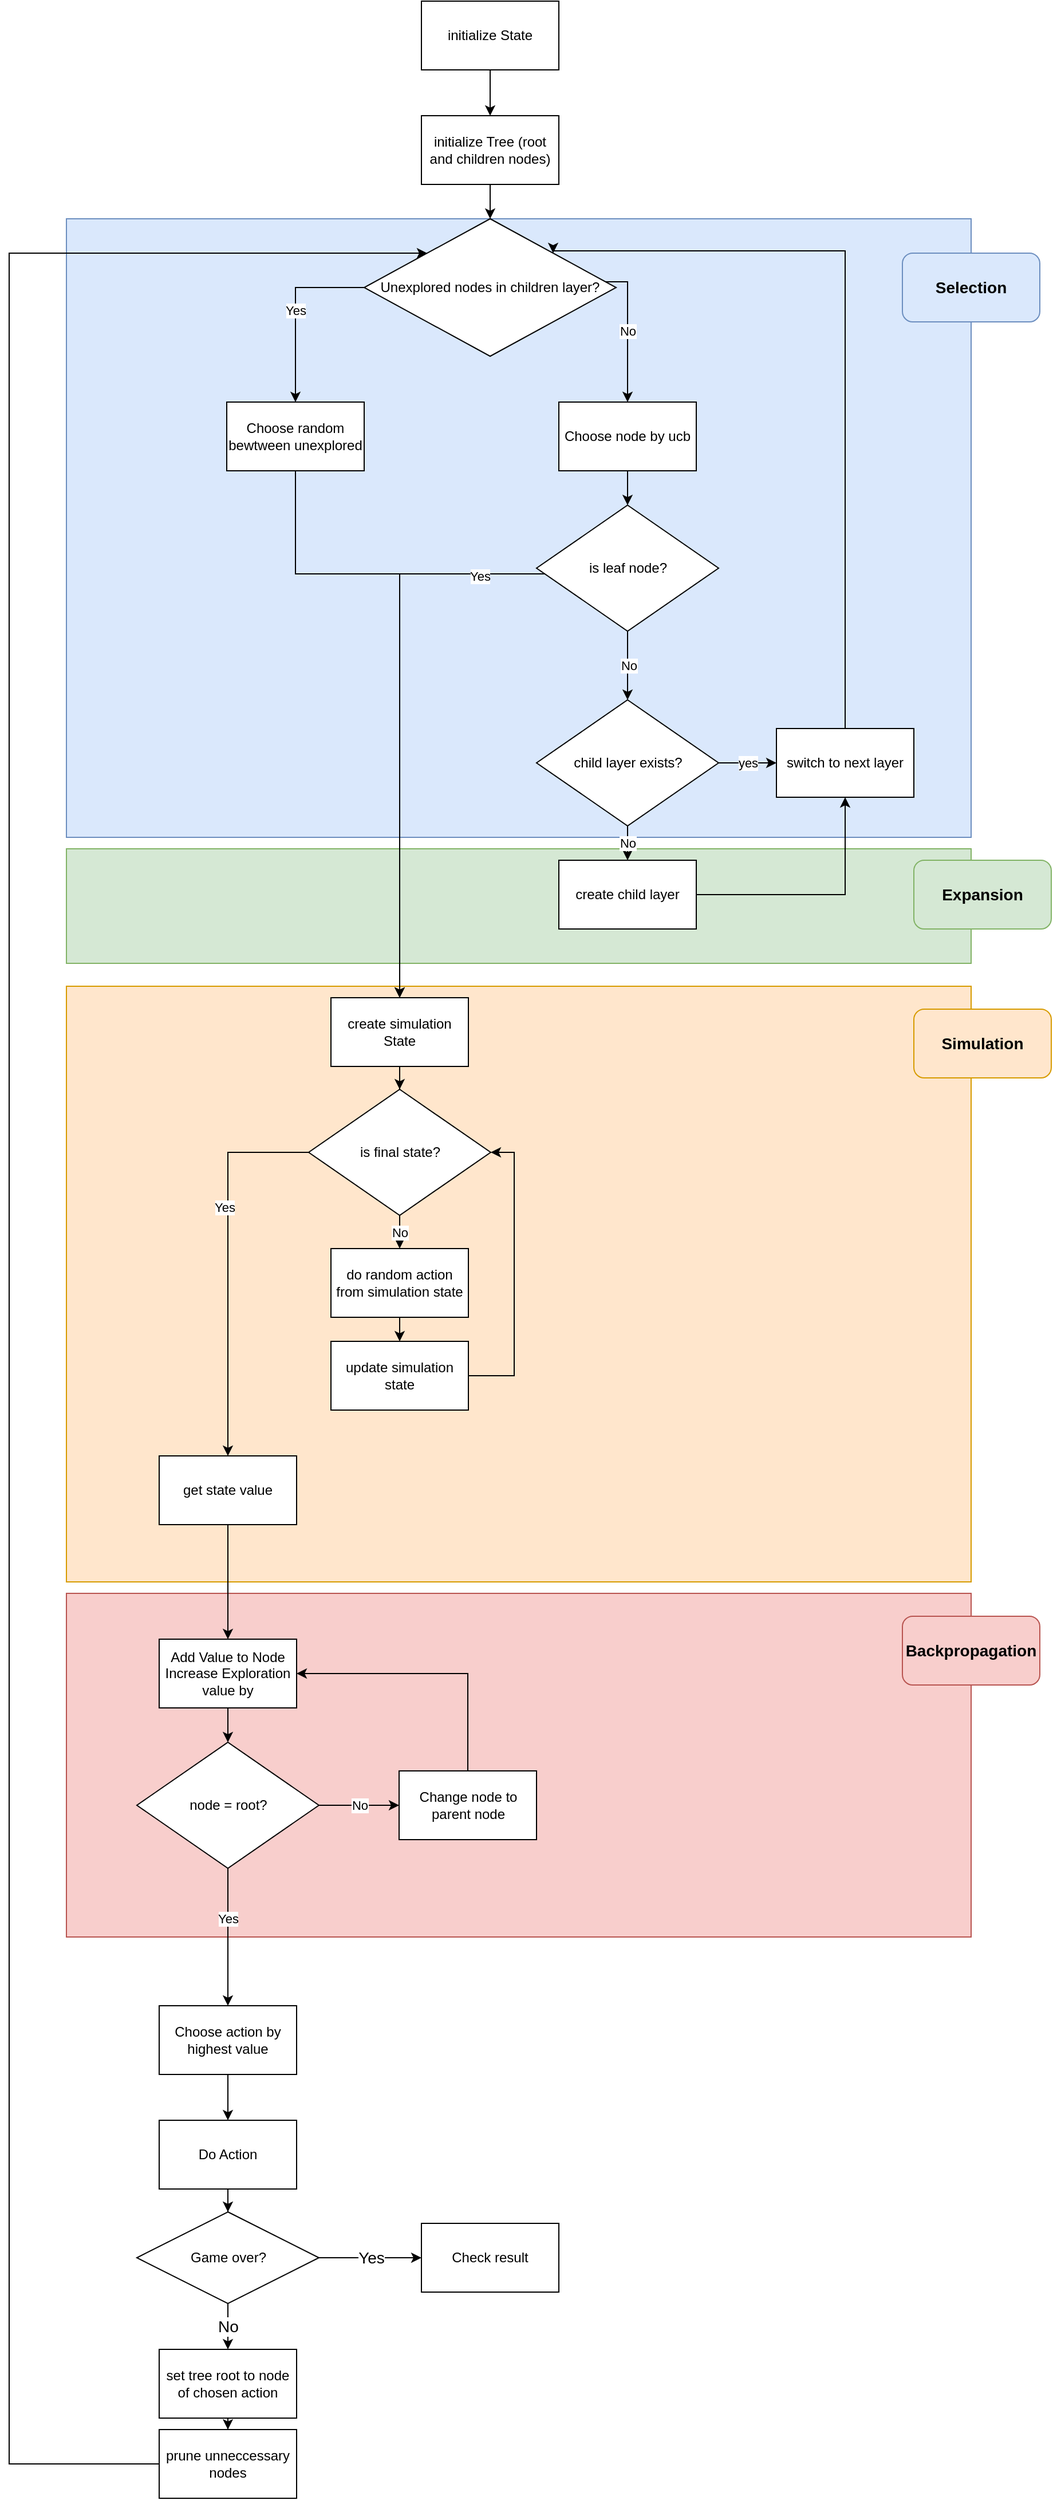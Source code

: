 <mxfile version="16.4.11" type="device"><diagram id="GZt6rUSexkIuv__psHQY" name="Seite-1"><mxGraphModel dx="2062" dy="1225" grid="1" gridSize="10" guides="1" tooltips="1" connect="1" arrows="1" fold="1" page="1" pageScale="1" pageWidth="827" pageHeight="1169" math="0" shadow="0"><root><mxCell id="0"/><mxCell id="1" parent="0"/><mxCell id="sc5e-VYaShCceIiMGVrR-48" value="" style="rounded=0;whiteSpace=wrap;html=1;fillColor=#f8cecc;strokeColor=#b85450;" vertex="1" parent="1"><mxGeometry x="850" y="1410" width="790" height="300" as="geometry"/></mxCell><mxCell id="sc5e-VYaShCceIiMGVrR-40" value="" style="rounded=0;whiteSpace=wrap;html=1;fillColor=#ffe6cc;strokeColor=#d79b00;" vertex="1" parent="1"><mxGeometry x="850" y="880" width="790" height="520" as="geometry"/></mxCell><mxCell id="sc5e-VYaShCceIiMGVrR-23" value="" style="rounded=0;whiteSpace=wrap;html=1;fillColor=#d5e8d4;strokeColor=#82b366;" vertex="1" parent="1"><mxGeometry x="850" y="760" width="790" height="100" as="geometry"/></mxCell><mxCell id="sc5e-VYaShCceIiMGVrR-22" value="" style="rounded=0;whiteSpace=wrap;html=1;fillColor=#dae8fc;strokeColor=#6c8ebf;" vertex="1" parent="1"><mxGeometry x="850" y="210" width="790" height="540" as="geometry"/></mxCell><mxCell id="sc5e-VYaShCceIiMGVrR-3" style="edgeStyle=orthogonalEdgeStyle;rounded=0;orthogonalLoop=1;jettySize=auto;html=1;entryX=0.5;entryY=0;entryDx=0;entryDy=0;" edge="1" parent="1" source="sc5e-VYaShCceIiMGVrR-1" target="sc5e-VYaShCceIiMGVrR-2"><mxGeometry relative="1" as="geometry"/></mxCell><mxCell id="sc5e-VYaShCceIiMGVrR-1" value="initialize State" style="rounded=0;whiteSpace=wrap;html=1;" vertex="1" parent="1"><mxGeometry x="1160" y="20" width="120" height="60" as="geometry"/></mxCell><mxCell id="sc5e-VYaShCceIiMGVrR-5" style="edgeStyle=orthogonalEdgeStyle;rounded=0;orthogonalLoop=1;jettySize=auto;html=1;entryX=0.5;entryY=0;entryDx=0;entryDy=0;" edge="1" parent="1" source="sc5e-VYaShCceIiMGVrR-2" target="sc5e-VYaShCceIiMGVrR-4"><mxGeometry relative="1" as="geometry"/></mxCell><mxCell id="sc5e-VYaShCceIiMGVrR-2" value="initialize Tree (root and children nodes)" style="rounded=0;whiteSpace=wrap;html=1;" vertex="1" parent="1"><mxGeometry x="1160" y="120" width="120" height="60" as="geometry"/></mxCell><mxCell id="sc5e-VYaShCceIiMGVrR-7" value="No" style="edgeStyle=orthogonalEdgeStyle;rounded=0;orthogonalLoop=1;jettySize=auto;html=1;" edge="1" parent="1" source="sc5e-VYaShCceIiMGVrR-4" target="sc5e-VYaShCceIiMGVrR-6"><mxGeometry relative="1" as="geometry"><Array as="points"><mxPoint x="1340" y="265"/></Array></mxGeometry></mxCell><mxCell id="sc5e-VYaShCceIiMGVrR-20" value="Yes" style="edgeStyle=orthogonalEdgeStyle;rounded=0;orthogonalLoop=1;jettySize=auto;html=1;entryX=0.5;entryY=0;entryDx=0;entryDy=0;" edge="1" parent="1" source="sc5e-VYaShCceIiMGVrR-4" target="sc5e-VYaShCceIiMGVrR-19"><mxGeometry relative="1" as="geometry"><Array as="points"><mxPoint x="1050" y="270"/></Array></mxGeometry></mxCell><mxCell id="sc5e-VYaShCceIiMGVrR-4" value="Unexplored nodes in children layer?" style="rhombus;whiteSpace=wrap;html=1;" vertex="1" parent="1"><mxGeometry x="1110" y="210" width="220" height="120" as="geometry"/></mxCell><mxCell id="sc5e-VYaShCceIiMGVrR-9" style="edgeStyle=orthogonalEdgeStyle;rounded=0;orthogonalLoop=1;jettySize=auto;html=1;entryX=0.5;entryY=0;entryDx=0;entryDy=0;" edge="1" parent="1" source="sc5e-VYaShCceIiMGVrR-6" target="sc5e-VYaShCceIiMGVrR-8"><mxGeometry relative="1" as="geometry"/></mxCell><mxCell id="sc5e-VYaShCceIiMGVrR-6" value="Choose node by ucb" style="rounded=0;whiteSpace=wrap;html=1;" vertex="1" parent="1"><mxGeometry x="1280" y="370" width="120" height="60" as="geometry"/></mxCell><mxCell id="sc5e-VYaShCceIiMGVrR-10" value="No" style="edgeStyle=orthogonalEdgeStyle;rounded=0;orthogonalLoop=1;jettySize=auto;html=1;" edge="1" parent="1" source="sc5e-VYaShCceIiMGVrR-8"><mxGeometry relative="1" as="geometry"><mxPoint x="1340" y="630" as="targetPoint"/></mxGeometry></mxCell><mxCell id="sc5e-VYaShCceIiMGVrR-26" style="edgeStyle=orthogonalEdgeStyle;rounded=0;orthogonalLoop=1;jettySize=auto;html=1;" edge="1" parent="1" source="sc5e-VYaShCceIiMGVrR-8" target="sc5e-VYaShCceIiMGVrR-24"><mxGeometry relative="1" as="geometry"><Array as="points"><mxPoint x="1141" y="520"/></Array></mxGeometry></mxCell><mxCell id="sc5e-VYaShCceIiMGVrR-28" value="Yes" style="edgeLabel;html=1;align=center;verticalAlign=middle;resizable=0;points=[];" vertex="1" connectable="0" parent="sc5e-VYaShCceIiMGVrR-26"><mxGeometry x="-0.766" y="2" relative="1" as="geometry"><mxPoint x="1" as="offset"/></mxGeometry></mxCell><mxCell id="sc5e-VYaShCceIiMGVrR-8" value="is leaf node?" style="rhombus;whiteSpace=wrap;html=1;" vertex="1" parent="1"><mxGeometry x="1260.5" y="460" width="159" height="110" as="geometry"/></mxCell><mxCell id="sc5e-VYaShCceIiMGVrR-14" value="No" style="edgeStyle=orthogonalEdgeStyle;rounded=0;orthogonalLoop=1;jettySize=auto;html=1;entryX=0.5;entryY=0;entryDx=0;entryDy=0;" edge="1" parent="1" source="sc5e-VYaShCceIiMGVrR-12" target="sc5e-VYaShCceIiMGVrR-13"><mxGeometry relative="1" as="geometry"/></mxCell><mxCell id="sc5e-VYaShCceIiMGVrR-17" value="yes" style="edgeStyle=orthogonalEdgeStyle;rounded=0;orthogonalLoop=1;jettySize=auto;html=1;entryX=0;entryY=0.5;entryDx=0;entryDy=0;" edge="1" parent="1" source="sc5e-VYaShCceIiMGVrR-12" target="sc5e-VYaShCceIiMGVrR-15"><mxGeometry relative="1" as="geometry"/></mxCell><mxCell id="sc5e-VYaShCceIiMGVrR-12" value="child layer exists?" style="rhombus;whiteSpace=wrap;html=1;" vertex="1" parent="1"><mxGeometry x="1260.5" y="630" width="159" height="110" as="geometry"/></mxCell><mxCell id="sc5e-VYaShCceIiMGVrR-16" style="edgeStyle=orthogonalEdgeStyle;rounded=0;orthogonalLoop=1;jettySize=auto;html=1;entryX=0.5;entryY=1;entryDx=0;entryDy=0;" edge="1" parent="1" source="sc5e-VYaShCceIiMGVrR-13" target="sc5e-VYaShCceIiMGVrR-15"><mxGeometry relative="1" as="geometry"/></mxCell><mxCell id="sc5e-VYaShCceIiMGVrR-13" value="create child layer" style="rounded=0;whiteSpace=wrap;html=1;" vertex="1" parent="1"><mxGeometry x="1280" y="770" width="120" height="60" as="geometry"/></mxCell><mxCell id="sc5e-VYaShCceIiMGVrR-18" style="edgeStyle=orthogonalEdgeStyle;rounded=0;orthogonalLoop=1;jettySize=auto;html=1;entryX=1;entryY=0;entryDx=0;entryDy=0;" edge="1" parent="1" source="sc5e-VYaShCceIiMGVrR-15" target="sc5e-VYaShCceIiMGVrR-4"><mxGeometry relative="1" as="geometry"><Array as="points"><mxPoint x="1530" y="238"/></Array></mxGeometry></mxCell><mxCell id="sc5e-VYaShCceIiMGVrR-15" value="switch to next layer" style="rounded=0;whiteSpace=wrap;html=1;" vertex="1" parent="1"><mxGeometry x="1470" y="655" width="120" height="60" as="geometry"/></mxCell><mxCell id="sc5e-VYaShCceIiMGVrR-25" style="edgeStyle=orthogonalEdgeStyle;rounded=0;orthogonalLoop=1;jettySize=auto;html=1;entryX=0.5;entryY=0;entryDx=0;entryDy=0;" edge="1" parent="1" source="sc5e-VYaShCceIiMGVrR-19" target="sc5e-VYaShCceIiMGVrR-24"><mxGeometry relative="1" as="geometry"><Array as="points"><mxPoint x="1050" y="520"/><mxPoint x="1141" y="520"/></Array></mxGeometry></mxCell><mxCell id="sc5e-VYaShCceIiMGVrR-19" value="Choose random bewtween unexplored" style="rounded=0;whiteSpace=wrap;html=1;" vertex="1" parent="1"><mxGeometry x="990" y="370" width="120" height="60" as="geometry"/></mxCell><mxCell id="sc5e-VYaShCceIiMGVrR-30" style="edgeStyle=orthogonalEdgeStyle;rounded=0;orthogonalLoop=1;jettySize=auto;html=1;entryX=0.5;entryY=0;entryDx=0;entryDy=0;" edge="1" parent="1" source="sc5e-VYaShCceIiMGVrR-24" target="sc5e-VYaShCceIiMGVrR-29"><mxGeometry relative="1" as="geometry"/></mxCell><mxCell id="sc5e-VYaShCceIiMGVrR-24" value="create simulation State&lt;span style=&quot;color: rgba(0 , 0 , 0 , 0) ; font-family: monospace ; font-size: 0px&quot;&gt;%3CmxGraphModel%3E%3Croot%3E%3CmxCell%20id%3D%220%22%2F%3E%3CmxCell%20id%3D%221%22%20parent%3D%220%22%2F%3E%3CmxCell%20id%3D%222%22%20value%3D%22Choose%20random%20bewtween%20unexplored%22%20style%3D%22rounded%3D0%3BwhiteSpace%3Dwrap%3Bhtml%3D1%3B%22%20vertex%3D%221%22%20parent%3D%221%22%3E%3CmxGeometry%20x%3D%22990%22%20y%3D%22370%22%20width%3D%22120%22%20height%3D%2260%22%20as%3D%22geometry%22%2F%3E%3C%2FmxCell%3E%3C%2Froot%3E%3C%2FmxGraphModel%3E&lt;/span&gt;" style="rounded=0;whiteSpace=wrap;html=1;" vertex="1" parent="1"><mxGeometry x="1081" y="890" width="120" height="60" as="geometry"/></mxCell><mxCell id="sc5e-VYaShCceIiMGVrR-32" value="No" style="edgeStyle=orthogonalEdgeStyle;rounded=0;orthogonalLoop=1;jettySize=auto;html=1;entryX=0.5;entryY=0;entryDx=0;entryDy=0;" edge="1" parent="1" source="sc5e-VYaShCceIiMGVrR-29" target="sc5e-VYaShCceIiMGVrR-31"><mxGeometry relative="1" as="geometry"/></mxCell><mxCell id="sc5e-VYaShCceIiMGVrR-38" style="edgeStyle=orthogonalEdgeStyle;rounded=0;orthogonalLoop=1;jettySize=auto;html=1;entryX=0.5;entryY=0;entryDx=0;entryDy=0;" edge="1" parent="1" source="sc5e-VYaShCceIiMGVrR-29" target="sc5e-VYaShCceIiMGVrR-37"><mxGeometry relative="1" as="geometry"/></mxCell><mxCell id="sc5e-VYaShCceIiMGVrR-39" value="Yes" style="edgeLabel;html=1;align=center;verticalAlign=middle;resizable=0;points=[];" vertex="1" connectable="0" parent="sc5e-VYaShCceIiMGVrR-38"><mxGeometry x="-0.3" y="-3" relative="1" as="geometry"><mxPoint y="1" as="offset"/></mxGeometry></mxCell><mxCell id="sc5e-VYaShCceIiMGVrR-29" value="is final state?" style="rhombus;whiteSpace=wrap;html=1;" vertex="1" parent="1"><mxGeometry x="1061.5" y="970" width="159" height="110" as="geometry"/></mxCell><mxCell id="sc5e-VYaShCceIiMGVrR-34" style="edgeStyle=orthogonalEdgeStyle;rounded=0;orthogonalLoop=1;jettySize=auto;html=1;entryX=0.5;entryY=0;entryDx=0;entryDy=0;" edge="1" parent="1" source="sc5e-VYaShCceIiMGVrR-31" target="sc5e-VYaShCceIiMGVrR-33"><mxGeometry relative="1" as="geometry"/></mxCell><mxCell id="sc5e-VYaShCceIiMGVrR-31" value="do random action from simulation state" style="rounded=0;whiteSpace=wrap;html=1;" vertex="1" parent="1"><mxGeometry x="1081" y="1109" width="120" height="60" as="geometry"/></mxCell><mxCell id="sc5e-VYaShCceIiMGVrR-35" style="edgeStyle=orthogonalEdgeStyle;rounded=0;orthogonalLoop=1;jettySize=auto;html=1;entryX=1;entryY=0.5;entryDx=0;entryDy=0;" edge="1" parent="1" source="sc5e-VYaShCceIiMGVrR-33" target="sc5e-VYaShCceIiMGVrR-29"><mxGeometry relative="1" as="geometry"><Array as="points"><mxPoint x="1241" y="1220"/><mxPoint x="1241" y="1025"/></Array></mxGeometry></mxCell><mxCell id="sc5e-VYaShCceIiMGVrR-33" value="update simulation state" style="rounded=0;whiteSpace=wrap;html=1;" vertex="1" parent="1"><mxGeometry x="1081" y="1190" width="120" height="60" as="geometry"/></mxCell><mxCell id="sc5e-VYaShCceIiMGVrR-41" style="edgeStyle=orthogonalEdgeStyle;rounded=0;orthogonalLoop=1;jettySize=auto;html=1;" edge="1" parent="1" source="sc5e-VYaShCceIiMGVrR-37"><mxGeometry relative="1" as="geometry"><mxPoint x="991" y="1450" as="targetPoint"/></mxGeometry></mxCell><mxCell id="sc5e-VYaShCceIiMGVrR-37" value="get state value" style="rounded=0;whiteSpace=wrap;html=1;" vertex="1" parent="1"><mxGeometry x="931" y="1290" width="120" height="60" as="geometry"/></mxCell><mxCell id="sc5e-VYaShCceIiMGVrR-47" style="edgeStyle=orthogonalEdgeStyle;rounded=0;orthogonalLoop=1;jettySize=auto;html=1;entryX=0.5;entryY=0;entryDx=0;entryDy=0;" edge="1" parent="1" source="sc5e-VYaShCceIiMGVrR-42" target="sc5e-VYaShCceIiMGVrR-43"><mxGeometry relative="1" as="geometry"/></mxCell><mxCell id="sc5e-VYaShCceIiMGVrR-42" value="Add Value to Node&lt;br&gt;Increase Exploration value by" style="rounded=0;whiteSpace=wrap;html=1;" vertex="1" parent="1"><mxGeometry x="931" y="1450" width="120" height="60" as="geometry"/></mxCell><mxCell id="sc5e-VYaShCceIiMGVrR-45" value="No" style="edgeStyle=orthogonalEdgeStyle;rounded=0;orthogonalLoop=1;jettySize=auto;html=1;" edge="1" parent="1" source="sc5e-VYaShCceIiMGVrR-43" target="sc5e-VYaShCceIiMGVrR-44"><mxGeometry relative="1" as="geometry"/></mxCell><mxCell id="sc5e-VYaShCceIiMGVrR-49" style="edgeStyle=orthogonalEdgeStyle;rounded=0;orthogonalLoop=1;jettySize=auto;html=1;" edge="1" parent="1" source="sc5e-VYaShCceIiMGVrR-43"><mxGeometry relative="1" as="geometry"><mxPoint x="991" y="1770" as="targetPoint"/></mxGeometry></mxCell><mxCell id="sc5e-VYaShCceIiMGVrR-50" value="Yes" style="edgeLabel;html=1;align=center;verticalAlign=middle;resizable=0;points=[];" vertex="1" connectable="0" parent="sc5e-VYaShCceIiMGVrR-49"><mxGeometry x="-0.267" relative="1" as="geometry"><mxPoint as="offset"/></mxGeometry></mxCell><mxCell id="sc5e-VYaShCceIiMGVrR-43" value="node = root?" style="rhombus;whiteSpace=wrap;html=1;" vertex="1" parent="1"><mxGeometry x="911.5" y="1540" width="159" height="110" as="geometry"/></mxCell><mxCell id="sc5e-VYaShCceIiMGVrR-46" style="edgeStyle=orthogonalEdgeStyle;rounded=0;orthogonalLoop=1;jettySize=auto;html=1;entryX=1;entryY=0.5;entryDx=0;entryDy=0;" edge="1" parent="1" source="sc5e-VYaShCceIiMGVrR-44" target="sc5e-VYaShCceIiMGVrR-42"><mxGeometry relative="1" as="geometry"><Array as="points"><mxPoint x="1201" y="1480"/></Array></mxGeometry></mxCell><mxCell id="sc5e-VYaShCceIiMGVrR-44" value="Change node to parent node" style="rounded=0;whiteSpace=wrap;html=1;" vertex="1" parent="1"><mxGeometry x="1140.5" y="1565" width="120" height="60" as="geometry"/></mxCell><mxCell id="sc5e-VYaShCceIiMGVrR-53" style="edgeStyle=orthogonalEdgeStyle;rounded=0;orthogonalLoop=1;jettySize=auto;html=1;entryX=0.5;entryY=0;entryDx=0;entryDy=0;" edge="1" parent="1" source="sc5e-VYaShCceIiMGVrR-51" target="sc5e-VYaShCceIiMGVrR-52"><mxGeometry relative="1" as="geometry"/></mxCell><mxCell id="sc5e-VYaShCceIiMGVrR-51" value="Choose action by highest value" style="rounded=0;whiteSpace=wrap;html=1;" vertex="1" parent="1"><mxGeometry x="931" y="1770" width="120" height="60" as="geometry"/></mxCell><mxCell id="sc5e-VYaShCceIiMGVrR-68" style="edgeStyle=orthogonalEdgeStyle;rounded=0;orthogonalLoop=1;jettySize=auto;html=1;fontSize=14;" edge="1" parent="1" source="sc5e-VYaShCceIiMGVrR-52" target="sc5e-VYaShCceIiMGVrR-66"><mxGeometry relative="1" as="geometry"/></mxCell><mxCell id="sc5e-VYaShCceIiMGVrR-52" value="Do Action" style="rounded=0;whiteSpace=wrap;html=1;" vertex="1" parent="1"><mxGeometry x="931" y="1870" width="120" height="60" as="geometry"/></mxCell><mxCell id="sc5e-VYaShCceIiMGVrR-57" style="edgeStyle=orthogonalEdgeStyle;rounded=0;orthogonalLoop=1;jettySize=auto;html=1;entryX=0.5;entryY=0;entryDx=0;entryDy=0;" edge="1" parent="1" source="sc5e-VYaShCceIiMGVrR-54" target="sc5e-VYaShCceIiMGVrR-55"><mxGeometry relative="1" as="geometry"/></mxCell><mxCell id="sc5e-VYaShCceIiMGVrR-54" value="set tree root to node of chosen action" style="rounded=0;whiteSpace=wrap;html=1;" vertex="1" parent="1"><mxGeometry x="931" y="2070" width="120" height="60" as="geometry"/></mxCell><mxCell id="sc5e-VYaShCceIiMGVrR-59" style="edgeStyle=orthogonalEdgeStyle;rounded=0;orthogonalLoop=1;jettySize=auto;html=1;entryX=0;entryY=0;entryDx=0;entryDy=0;" edge="1" parent="1" source="sc5e-VYaShCceIiMGVrR-55" target="sc5e-VYaShCceIiMGVrR-4"><mxGeometry relative="1" as="geometry"><Array as="points"><mxPoint x="800" y="2170"/><mxPoint x="800" y="240"/></Array></mxGeometry></mxCell><mxCell id="sc5e-VYaShCceIiMGVrR-55" value="prune unneccessary nodes" style="rounded=0;whiteSpace=wrap;html=1;" vertex="1" parent="1"><mxGeometry x="931" y="2140" width="120" height="60" as="geometry"/></mxCell><mxCell id="sc5e-VYaShCceIiMGVrR-61" value="&lt;b&gt;&lt;font style=&quot;font-size: 14px&quot;&gt;Selection&lt;/font&gt;&lt;/b&gt;" style="rounded=1;whiteSpace=wrap;html=1;fillColor=#dae8fc;strokeColor=#6c8ebf;" vertex="1" parent="1"><mxGeometry x="1580" y="240" width="120" height="60" as="geometry"/></mxCell><mxCell id="sc5e-VYaShCceIiMGVrR-62" value="&lt;b&gt;&lt;font style=&quot;font-size: 14px&quot;&gt;Expansion&lt;/font&gt;&lt;/b&gt;" style="rounded=1;whiteSpace=wrap;html=1;fillColor=#d5e8d4;strokeColor=#82b366;" vertex="1" parent="1"><mxGeometry x="1590" y="770" width="120" height="60" as="geometry"/></mxCell><mxCell id="sc5e-VYaShCceIiMGVrR-63" value="&lt;b&gt;&lt;font style=&quot;font-size: 14px&quot;&gt;Simulation&lt;/font&gt;&lt;/b&gt;" style="rounded=1;whiteSpace=wrap;html=1;fillColor=#ffe6cc;strokeColor=#d79b00;" vertex="1" parent="1"><mxGeometry x="1590" y="900" width="120" height="60" as="geometry"/></mxCell><mxCell id="sc5e-VYaShCceIiMGVrR-64" value="&lt;b&gt;&lt;font style=&quot;font-size: 14px&quot;&gt;Backpropagation&lt;/font&gt;&lt;/b&gt;" style="rounded=1;whiteSpace=wrap;html=1;fillColor=#f8cecc;strokeColor=#b85450;" vertex="1" parent="1"><mxGeometry x="1580" y="1430" width="120" height="60" as="geometry"/></mxCell><mxCell id="sc5e-VYaShCceIiMGVrR-69" value="No" style="edgeStyle=orthogonalEdgeStyle;rounded=0;orthogonalLoop=1;jettySize=auto;html=1;entryX=0.5;entryY=0;entryDx=0;entryDy=0;fontSize=14;" edge="1" parent="1" source="sc5e-VYaShCceIiMGVrR-66" target="sc5e-VYaShCceIiMGVrR-54"><mxGeometry relative="1" as="geometry"/></mxCell><mxCell id="sc5e-VYaShCceIiMGVrR-71" value="Yes" style="edgeStyle=orthogonalEdgeStyle;rounded=0;orthogonalLoop=1;jettySize=auto;html=1;fontSize=14;" edge="1" parent="1" source="sc5e-VYaShCceIiMGVrR-66" target="sc5e-VYaShCceIiMGVrR-70"><mxGeometry relative="1" as="geometry"/></mxCell><mxCell id="sc5e-VYaShCceIiMGVrR-66" value="Game over?" style="rhombus;whiteSpace=wrap;html=1;" vertex="1" parent="1"><mxGeometry x="911.5" y="1950" width="159" height="80" as="geometry"/></mxCell><mxCell id="sc5e-VYaShCceIiMGVrR-70" value="Check result" style="rounded=0;whiteSpace=wrap;html=1;" vertex="1" parent="1"><mxGeometry x="1160" y="1960" width="120" height="60" as="geometry"/></mxCell></root></mxGraphModel></diagram></mxfile>